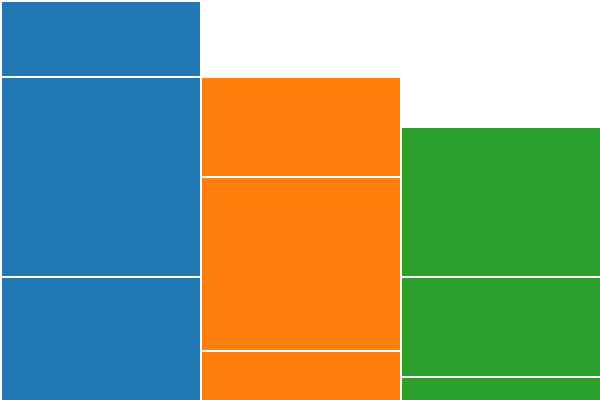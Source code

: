 {
  "$schema": "https://vega.github.io/schema/vega/v4.json",
  "width": 300,
  "height": 200,
  "autosize": "none",

  "signals": [
    {
      "name": "offset", "value": "zero",
      "bind": {"input": "select", "options": ["zero", "center", "normalize"]}
    },
    {
      "name": "sortField", "value": null,
      "bind": {"input": "radio", "options": [null, "value"]}
    },
    {
      "name": "sortOrder", "value": "ascending",
      "bind": {"input": "radio", "options": ["ascending", "descending"]}
    },
    {
      "name": "add", "value": null,
      "on": [
        {
          "events": "mousedown![!event.shiftKey]",
          "update": "{key: invert('xscale', x()), value: ~~(1 + 9 * random())}"
        }
      ]
    },
    {
      "name": "rem", "value": null,
      "on": [
        {
          "events": "rect:mousedown![event.shiftKey]",
          "update": "datum"
        }
      ]
    }
  ],

  "data": [
    {
      "name": "table",
      "values": [
        {"key": "a", "value": 5},
        {"key": "a", "value": 8},
        {"key": "a", "value": 3},
        {"key": "b", "value": 2},
        {"key": "b", "value": 7},
        {"key": "b", "value": 4},
        {"key": "c", "value": 1},
        {"key": "c", "value": 4},
        {"key": "c", "value": 6}
      ],
      "transform": [
        {
          "type": "stack",
          "field": "value",
          "groupby": ["key"],
          "offset": {"signal": "offset"},
          "sort": {
            "field": {"signal": "sortField"},
            "order": {"signal": "sortOrder"}
          }
        }
      ],
      "on": [
        {"trigger": "add", "insert": "add"},
        {"trigger": "rem", "remove": "rem"}
      ]
    }
  ],

  "scales": [
    {
      "name": "xscale",
      "type": "band",
      "domain": ["a", "b", "c"],
      "range": "width"
    },
    {
      "name": "yscale",
      "type": "linear",
      "domain": {"data": "table", "field": "y1"},
      "range": "height",
      "round": true
    },
    {
      "name": "color",
      "type": "ordinal",
      "range": {"scheme": "category10"}
    }
  ],

  "marks": [
    {
      "type": "rect",
      "from": {"data": "table"},
      "encode": {
        "enter": {
          "fill": {"scale": "color", "field": "key"},
          "stroke": {"value": "white"},
          "strokeWidth": {"value": 1},
          "x": {"scale": "xscale", "field": "key", "offset": 0.5},
          "width": {"scale": "xscale", "band": 1}
        },
        "update": {
          "y": {"scale": "yscale", "field": "y0", "offset": 0.5},
          "y2": {"scale": "yscale", "field": "y1", "offset": 0.5}
        }
      }
    }
  ]
}
